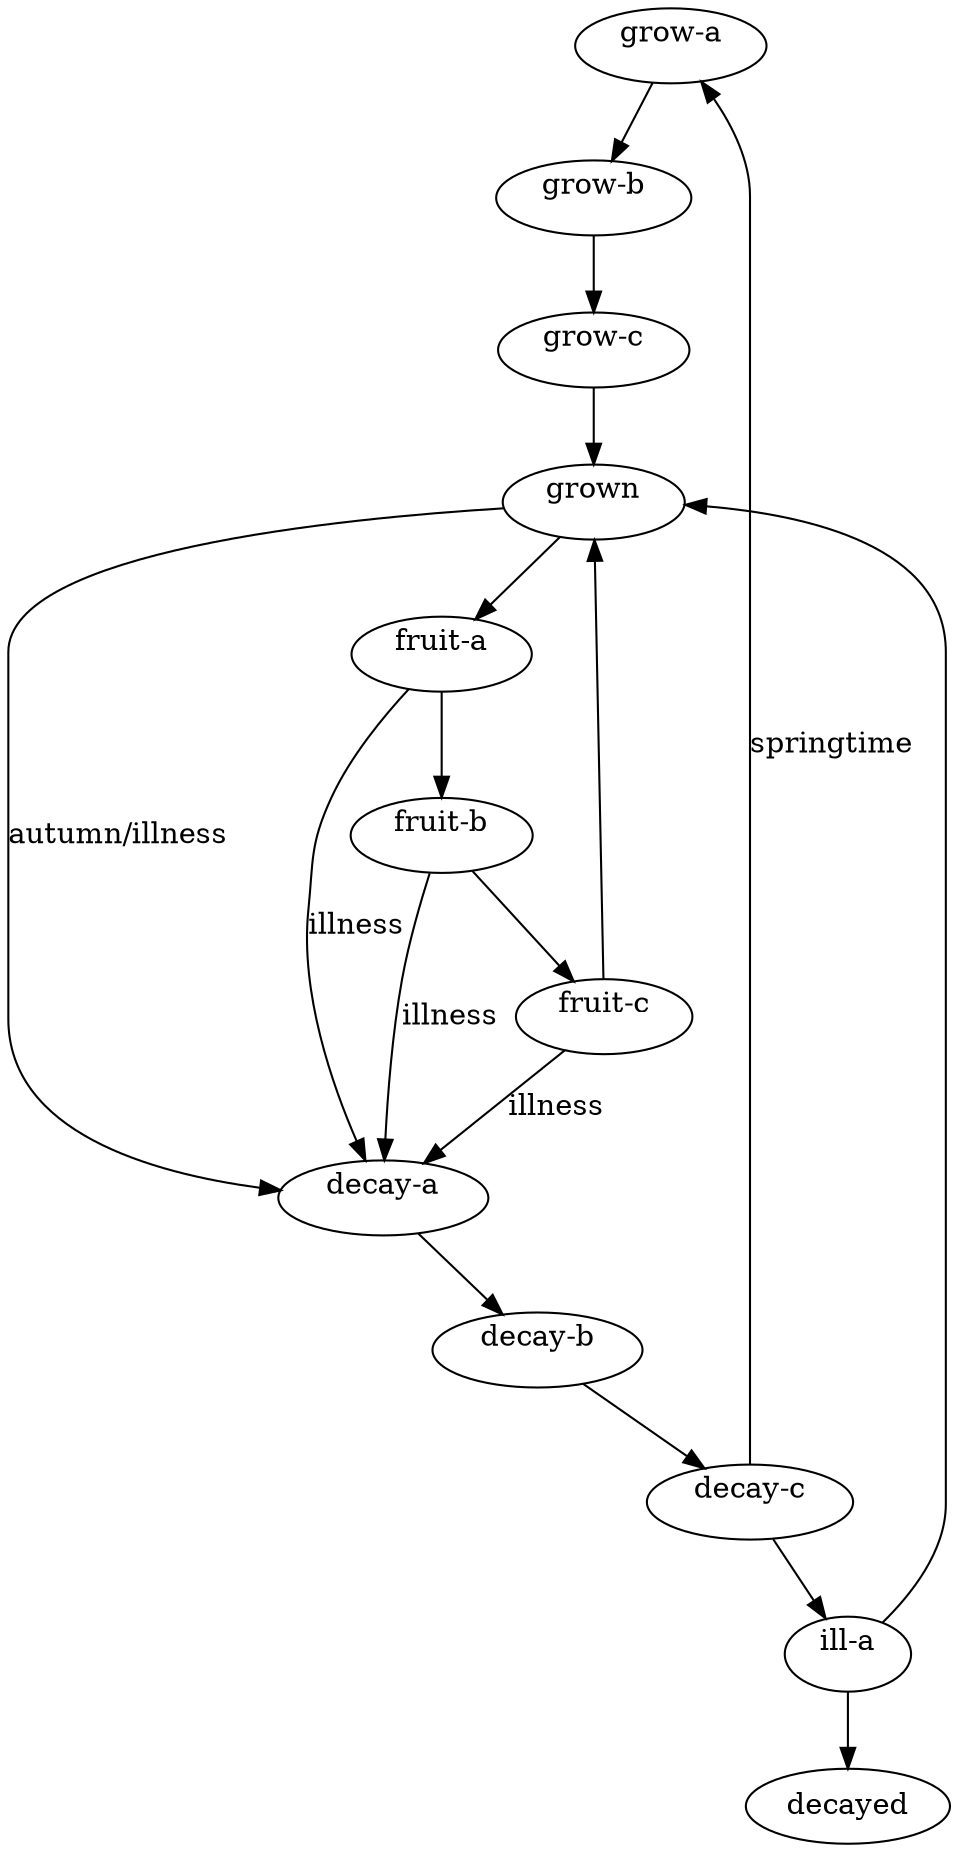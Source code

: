 digraph {

"grow-a" [image="textures/clover-grow-a.png", labelloc="t"];
"grow-b" [image="textures/clover-grow-b.png", labelloc="t"];
"grow-c" [image="textures/clover-grow-c.png", labelloc="t"];
"grown" [image="textures/clover-grown.png", labelloc="t"];
"fruit-a" [image="textures/clover-fruit-a.png", labelloc="t"];
"fruit-b" [image="textures/clover-fruit-b.png", labelloc="t"];
"fruit-c" [image="textures/clover-fruit-c.png", labelloc="t"];
"decay-a" [image="textures/clover-decay-a.png", labelloc="t"];
"decay-b" [image="textures/clover-decay-b.png", labelloc="t"];
"decay-c" [image="textures/clover-decay-c.png", labelloc="t"];
"ill-a" [image="textures/clover-ill-a.png", labelloc="t"];

"grow-a" -> "grow-b"
"grow-b" -> "grow-c"
"grow-c" -> "grown"
"grown" -> "decay-a" [label="autumn/illness"]
"grown" -> "fruit-a"
"fruit-a" -> "fruit-b"
"fruit-a" -> "decay-a" [label="illness"]
"fruit-b" -> "fruit-c"
"fruit-b" -> "decay-a" [label="illness"]
"fruit-c" -> "grown"
"fruit-c" -> "decay-a" [label="illness"]
"decay-a" -> "decay-b"
"decay-b" -> "decay-c"
"decay-c" -> "grow-a" [label="springtime"]
"decay-c" -> "ill-a"
"ill-a" -> "grown"
"ill-a" -> "decayed"

}
